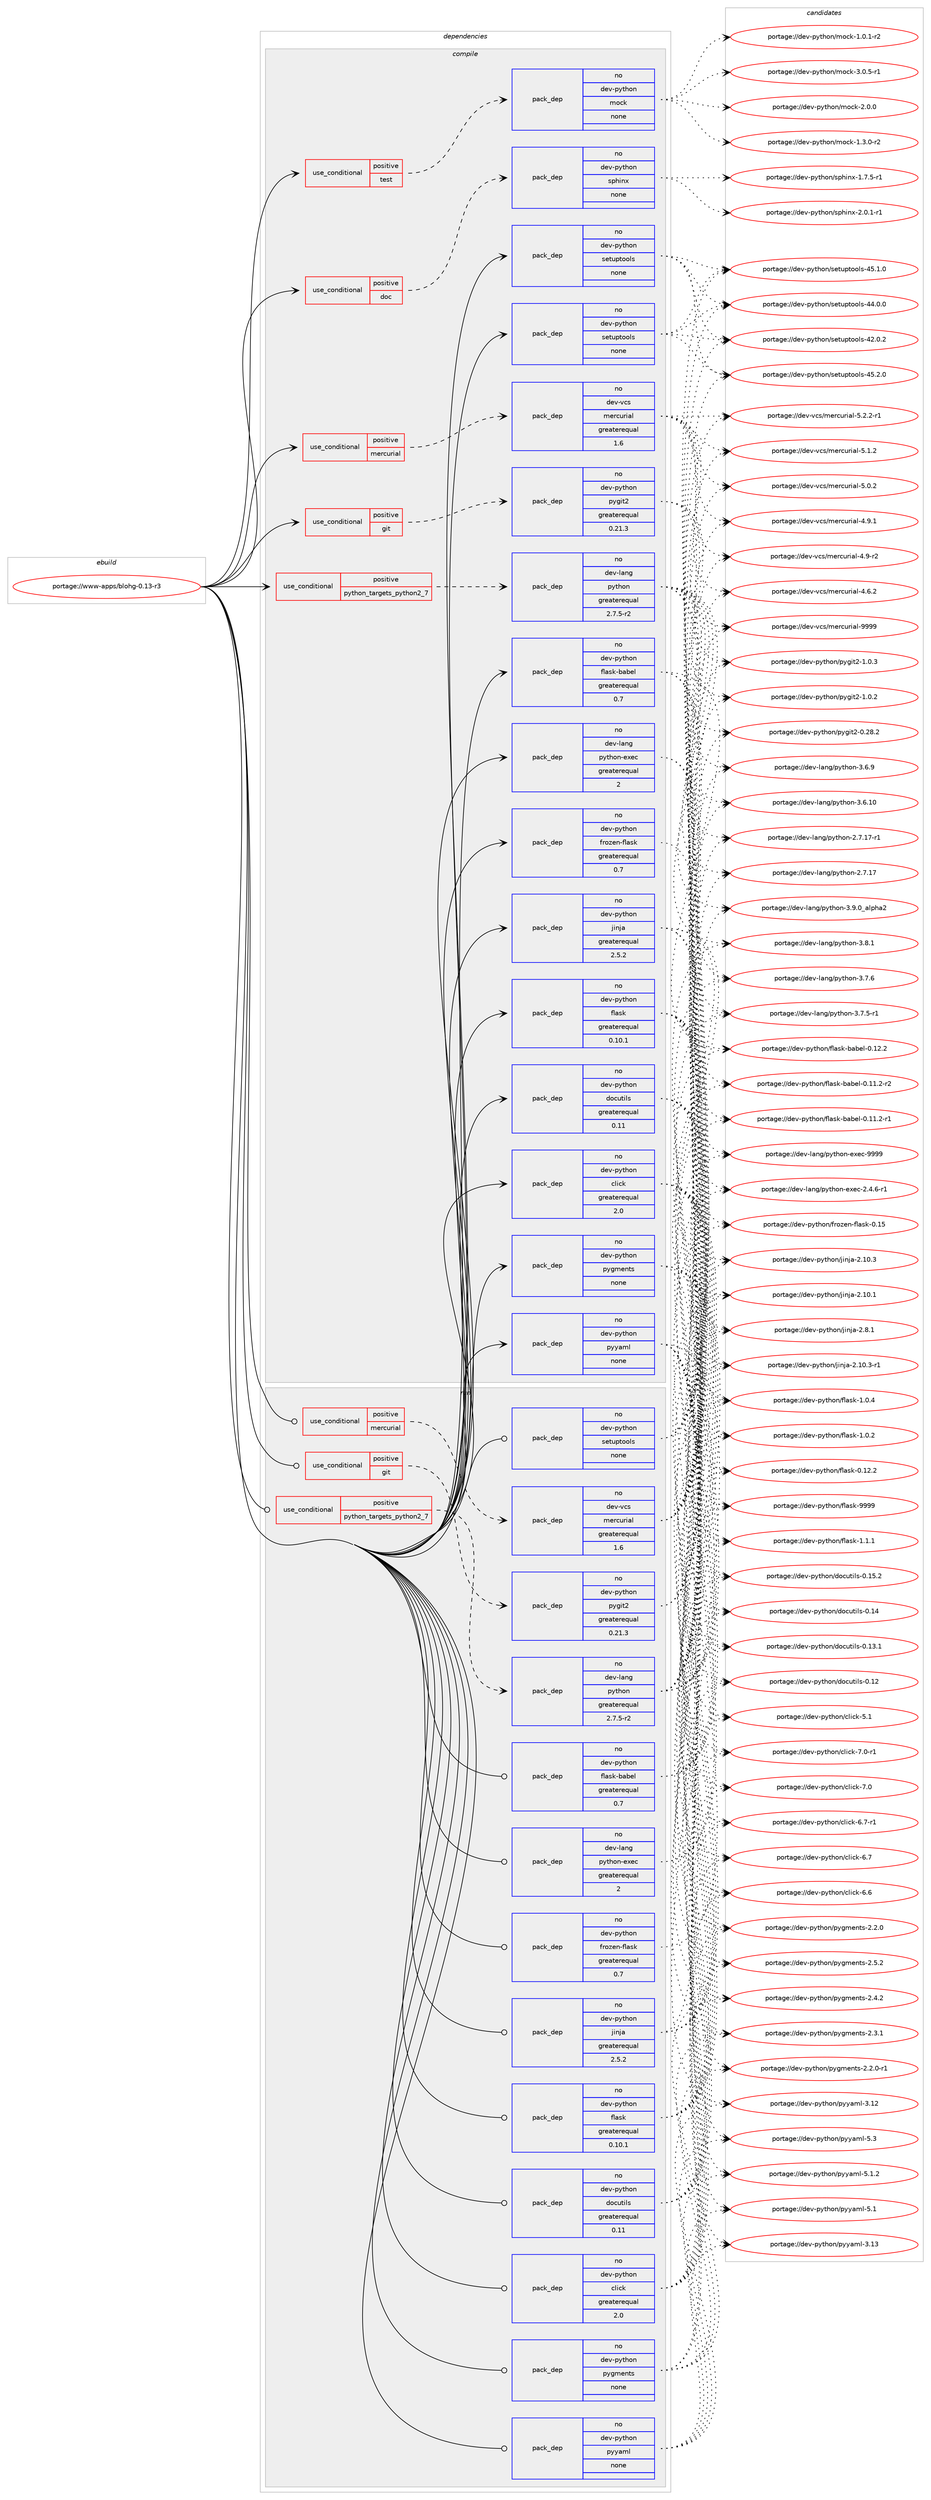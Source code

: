 digraph prolog {

# *************
# Graph options
# *************

newrank=true;
concentrate=true;
compound=true;
graph [rankdir=LR,fontname=Helvetica,fontsize=10,ranksep=1.5];#, ranksep=2.5, nodesep=0.2];
edge  [arrowhead=vee];
node  [fontname=Helvetica,fontsize=10];

# **********
# The ebuild
# **********

subgraph cluster_leftcol {
color=gray;
rank=same;
label=<<i>ebuild</i>>;
id [label="portage://www-apps/blohg-0.13-r3", color=red, width=4, href="../www-apps/blohg-0.13-r3.svg"];
}

# ****************
# The dependencies
# ****************

subgraph cluster_midcol {
color=gray;
label=<<i>dependencies</i>>;
subgraph cluster_compile {
fillcolor="#eeeeee";
style=filled;
label=<<i>compile</i>>;
subgraph cond6344 {
dependency35260 [label=<<TABLE BORDER="0" CELLBORDER="1" CELLSPACING="0" CELLPADDING="4"><TR><TD ROWSPAN="3" CELLPADDING="10">use_conditional</TD></TR><TR><TD>positive</TD></TR><TR><TD>doc</TD></TR></TABLE>>, shape=none, color=red];
subgraph pack28262 {
dependency35261 [label=<<TABLE BORDER="0" CELLBORDER="1" CELLSPACING="0" CELLPADDING="4" WIDTH="220"><TR><TD ROWSPAN="6" CELLPADDING="30">pack_dep</TD></TR><TR><TD WIDTH="110">no</TD></TR><TR><TD>dev-python</TD></TR><TR><TD>sphinx</TD></TR><TR><TD>none</TD></TR><TR><TD></TD></TR></TABLE>>, shape=none, color=blue];
}
dependency35260:e -> dependency35261:w [weight=20,style="dashed",arrowhead="vee"];
}
id:e -> dependency35260:w [weight=20,style="solid",arrowhead="vee"];
subgraph cond6345 {
dependency35262 [label=<<TABLE BORDER="0" CELLBORDER="1" CELLSPACING="0" CELLPADDING="4"><TR><TD ROWSPAN="3" CELLPADDING="10">use_conditional</TD></TR><TR><TD>positive</TD></TR><TR><TD>git</TD></TR></TABLE>>, shape=none, color=red];
subgraph pack28263 {
dependency35263 [label=<<TABLE BORDER="0" CELLBORDER="1" CELLSPACING="0" CELLPADDING="4" WIDTH="220"><TR><TD ROWSPAN="6" CELLPADDING="30">pack_dep</TD></TR><TR><TD WIDTH="110">no</TD></TR><TR><TD>dev-python</TD></TR><TR><TD>pygit2</TD></TR><TR><TD>greaterequal</TD></TR><TR><TD>0.21.3</TD></TR></TABLE>>, shape=none, color=blue];
}
dependency35262:e -> dependency35263:w [weight=20,style="dashed",arrowhead="vee"];
}
id:e -> dependency35262:w [weight=20,style="solid",arrowhead="vee"];
subgraph cond6346 {
dependency35264 [label=<<TABLE BORDER="0" CELLBORDER="1" CELLSPACING="0" CELLPADDING="4"><TR><TD ROWSPAN="3" CELLPADDING="10">use_conditional</TD></TR><TR><TD>positive</TD></TR><TR><TD>mercurial</TD></TR></TABLE>>, shape=none, color=red];
subgraph pack28264 {
dependency35265 [label=<<TABLE BORDER="0" CELLBORDER="1" CELLSPACING="0" CELLPADDING="4" WIDTH="220"><TR><TD ROWSPAN="6" CELLPADDING="30">pack_dep</TD></TR><TR><TD WIDTH="110">no</TD></TR><TR><TD>dev-vcs</TD></TR><TR><TD>mercurial</TD></TR><TR><TD>greaterequal</TD></TR><TR><TD>1.6</TD></TR></TABLE>>, shape=none, color=blue];
}
dependency35264:e -> dependency35265:w [weight=20,style="dashed",arrowhead="vee"];
}
id:e -> dependency35264:w [weight=20,style="solid",arrowhead="vee"];
subgraph cond6347 {
dependency35266 [label=<<TABLE BORDER="0" CELLBORDER="1" CELLSPACING="0" CELLPADDING="4"><TR><TD ROWSPAN="3" CELLPADDING="10">use_conditional</TD></TR><TR><TD>positive</TD></TR><TR><TD>python_targets_python2_7</TD></TR></TABLE>>, shape=none, color=red];
subgraph pack28265 {
dependency35267 [label=<<TABLE BORDER="0" CELLBORDER="1" CELLSPACING="0" CELLPADDING="4" WIDTH="220"><TR><TD ROWSPAN="6" CELLPADDING="30">pack_dep</TD></TR><TR><TD WIDTH="110">no</TD></TR><TR><TD>dev-lang</TD></TR><TR><TD>python</TD></TR><TR><TD>greaterequal</TD></TR><TR><TD>2.7.5-r2</TD></TR></TABLE>>, shape=none, color=blue];
}
dependency35266:e -> dependency35267:w [weight=20,style="dashed",arrowhead="vee"];
}
id:e -> dependency35266:w [weight=20,style="solid",arrowhead="vee"];
subgraph cond6348 {
dependency35268 [label=<<TABLE BORDER="0" CELLBORDER="1" CELLSPACING="0" CELLPADDING="4"><TR><TD ROWSPAN="3" CELLPADDING="10">use_conditional</TD></TR><TR><TD>positive</TD></TR><TR><TD>test</TD></TR></TABLE>>, shape=none, color=red];
subgraph pack28266 {
dependency35269 [label=<<TABLE BORDER="0" CELLBORDER="1" CELLSPACING="0" CELLPADDING="4" WIDTH="220"><TR><TD ROWSPAN="6" CELLPADDING="30">pack_dep</TD></TR><TR><TD WIDTH="110">no</TD></TR><TR><TD>dev-python</TD></TR><TR><TD>mock</TD></TR><TR><TD>none</TD></TR><TR><TD></TD></TR></TABLE>>, shape=none, color=blue];
}
dependency35268:e -> dependency35269:w [weight=20,style="dashed",arrowhead="vee"];
}
id:e -> dependency35268:w [weight=20,style="solid",arrowhead="vee"];
subgraph pack28267 {
dependency35270 [label=<<TABLE BORDER="0" CELLBORDER="1" CELLSPACING="0" CELLPADDING="4" WIDTH="220"><TR><TD ROWSPAN="6" CELLPADDING="30">pack_dep</TD></TR><TR><TD WIDTH="110">no</TD></TR><TR><TD>dev-lang</TD></TR><TR><TD>python-exec</TD></TR><TR><TD>greaterequal</TD></TR><TR><TD>2</TD></TR></TABLE>>, shape=none, color=blue];
}
id:e -> dependency35270:w [weight=20,style="solid",arrowhead="vee"];
subgraph pack28268 {
dependency35271 [label=<<TABLE BORDER="0" CELLBORDER="1" CELLSPACING="0" CELLPADDING="4" WIDTH="220"><TR><TD ROWSPAN="6" CELLPADDING="30">pack_dep</TD></TR><TR><TD WIDTH="110">no</TD></TR><TR><TD>dev-python</TD></TR><TR><TD>click</TD></TR><TR><TD>greaterequal</TD></TR><TR><TD>2.0</TD></TR></TABLE>>, shape=none, color=blue];
}
id:e -> dependency35271:w [weight=20,style="solid",arrowhead="vee"];
subgraph pack28269 {
dependency35272 [label=<<TABLE BORDER="0" CELLBORDER="1" CELLSPACING="0" CELLPADDING="4" WIDTH="220"><TR><TD ROWSPAN="6" CELLPADDING="30">pack_dep</TD></TR><TR><TD WIDTH="110">no</TD></TR><TR><TD>dev-python</TD></TR><TR><TD>docutils</TD></TR><TR><TD>greaterequal</TD></TR><TR><TD>0.11</TD></TR></TABLE>>, shape=none, color=blue];
}
id:e -> dependency35272:w [weight=20,style="solid",arrowhead="vee"];
subgraph pack28270 {
dependency35273 [label=<<TABLE BORDER="0" CELLBORDER="1" CELLSPACING="0" CELLPADDING="4" WIDTH="220"><TR><TD ROWSPAN="6" CELLPADDING="30">pack_dep</TD></TR><TR><TD WIDTH="110">no</TD></TR><TR><TD>dev-python</TD></TR><TR><TD>flask</TD></TR><TR><TD>greaterequal</TD></TR><TR><TD>0.10.1</TD></TR></TABLE>>, shape=none, color=blue];
}
id:e -> dependency35273:w [weight=20,style="solid",arrowhead="vee"];
subgraph pack28271 {
dependency35274 [label=<<TABLE BORDER="0" CELLBORDER="1" CELLSPACING="0" CELLPADDING="4" WIDTH="220"><TR><TD ROWSPAN="6" CELLPADDING="30">pack_dep</TD></TR><TR><TD WIDTH="110">no</TD></TR><TR><TD>dev-python</TD></TR><TR><TD>flask-babel</TD></TR><TR><TD>greaterequal</TD></TR><TR><TD>0.7</TD></TR></TABLE>>, shape=none, color=blue];
}
id:e -> dependency35274:w [weight=20,style="solid",arrowhead="vee"];
subgraph pack28272 {
dependency35275 [label=<<TABLE BORDER="0" CELLBORDER="1" CELLSPACING="0" CELLPADDING="4" WIDTH="220"><TR><TD ROWSPAN="6" CELLPADDING="30">pack_dep</TD></TR><TR><TD WIDTH="110">no</TD></TR><TR><TD>dev-python</TD></TR><TR><TD>frozen-flask</TD></TR><TR><TD>greaterequal</TD></TR><TR><TD>0.7</TD></TR></TABLE>>, shape=none, color=blue];
}
id:e -> dependency35275:w [weight=20,style="solid",arrowhead="vee"];
subgraph pack28273 {
dependency35276 [label=<<TABLE BORDER="0" CELLBORDER="1" CELLSPACING="0" CELLPADDING="4" WIDTH="220"><TR><TD ROWSPAN="6" CELLPADDING="30">pack_dep</TD></TR><TR><TD WIDTH="110">no</TD></TR><TR><TD>dev-python</TD></TR><TR><TD>jinja</TD></TR><TR><TD>greaterequal</TD></TR><TR><TD>2.5.2</TD></TR></TABLE>>, shape=none, color=blue];
}
id:e -> dependency35276:w [weight=20,style="solid",arrowhead="vee"];
subgraph pack28274 {
dependency35277 [label=<<TABLE BORDER="0" CELLBORDER="1" CELLSPACING="0" CELLPADDING="4" WIDTH="220"><TR><TD ROWSPAN="6" CELLPADDING="30">pack_dep</TD></TR><TR><TD WIDTH="110">no</TD></TR><TR><TD>dev-python</TD></TR><TR><TD>pygments</TD></TR><TR><TD>none</TD></TR><TR><TD></TD></TR></TABLE>>, shape=none, color=blue];
}
id:e -> dependency35277:w [weight=20,style="solid",arrowhead="vee"];
subgraph pack28275 {
dependency35278 [label=<<TABLE BORDER="0" CELLBORDER="1" CELLSPACING="0" CELLPADDING="4" WIDTH="220"><TR><TD ROWSPAN="6" CELLPADDING="30">pack_dep</TD></TR><TR><TD WIDTH="110">no</TD></TR><TR><TD>dev-python</TD></TR><TR><TD>pyyaml</TD></TR><TR><TD>none</TD></TR><TR><TD></TD></TR></TABLE>>, shape=none, color=blue];
}
id:e -> dependency35278:w [weight=20,style="solid",arrowhead="vee"];
subgraph pack28276 {
dependency35279 [label=<<TABLE BORDER="0" CELLBORDER="1" CELLSPACING="0" CELLPADDING="4" WIDTH="220"><TR><TD ROWSPAN="6" CELLPADDING="30">pack_dep</TD></TR><TR><TD WIDTH="110">no</TD></TR><TR><TD>dev-python</TD></TR><TR><TD>setuptools</TD></TR><TR><TD>none</TD></TR><TR><TD></TD></TR></TABLE>>, shape=none, color=blue];
}
id:e -> dependency35279:w [weight=20,style="solid",arrowhead="vee"];
subgraph pack28277 {
dependency35280 [label=<<TABLE BORDER="0" CELLBORDER="1" CELLSPACING="0" CELLPADDING="4" WIDTH="220"><TR><TD ROWSPAN="6" CELLPADDING="30">pack_dep</TD></TR><TR><TD WIDTH="110">no</TD></TR><TR><TD>dev-python</TD></TR><TR><TD>setuptools</TD></TR><TR><TD>none</TD></TR><TR><TD></TD></TR></TABLE>>, shape=none, color=blue];
}
id:e -> dependency35280:w [weight=20,style="solid",arrowhead="vee"];
}
subgraph cluster_compileandrun {
fillcolor="#eeeeee";
style=filled;
label=<<i>compile and run</i>>;
}
subgraph cluster_run {
fillcolor="#eeeeee";
style=filled;
label=<<i>run</i>>;
subgraph cond6349 {
dependency35281 [label=<<TABLE BORDER="0" CELLBORDER="1" CELLSPACING="0" CELLPADDING="4"><TR><TD ROWSPAN="3" CELLPADDING="10">use_conditional</TD></TR><TR><TD>positive</TD></TR><TR><TD>git</TD></TR></TABLE>>, shape=none, color=red];
subgraph pack28278 {
dependency35282 [label=<<TABLE BORDER="0" CELLBORDER="1" CELLSPACING="0" CELLPADDING="4" WIDTH="220"><TR><TD ROWSPAN="6" CELLPADDING="30">pack_dep</TD></TR><TR><TD WIDTH="110">no</TD></TR><TR><TD>dev-python</TD></TR><TR><TD>pygit2</TD></TR><TR><TD>greaterequal</TD></TR><TR><TD>0.21.3</TD></TR></TABLE>>, shape=none, color=blue];
}
dependency35281:e -> dependency35282:w [weight=20,style="dashed",arrowhead="vee"];
}
id:e -> dependency35281:w [weight=20,style="solid",arrowhead="odot"];
subgraph cond6350 {
dependency35283 [label=<<TABLE BORDER="0" CELLBORDER="1" CELLSPACING="0" CELLPADDING="4"><TR><TD ROWSPAN="3" CELLPADDING="10">use_conditional</TD></TR><TR><TD>positive</TD></TR><TR><TD>mercurial</TD></TR></TABLE>>, shape=none, color=red];
subgraph pack28279 {
dependency35284 [label=<<TABLE BORDER="0" CELLBORDER="1" CELLSPACING="0" CELLPADDING="4" WIDTH="220"><TR><TD ROWSPAN="6" CELLPADDING="30">pack_dep</TD></TR><TR><TD WIDTH="110">no</TD></TR><TR><TD>dev-vcs</TD></TR><TR><TD>mercurial</TD></TR><TR><TD>greaterequal</TD></TR><TR><TD>1.6</TD></TR></TABLE>>, shape=none, color=blue];
}
dependency35283:e -> dependency35284:w [weight=20,style="dashed",arrowhead="vee"];
}
id:e -> dependency35283:w [weight=20,style="solid",arrowhead="odot"];
subgraph cond6351 {
dependency35285 [label=<<TABLE BORDER="0" CELLBORDER="1" CELLSPACING="0" CELLPADDING="4"><TR><TD ROWSPAN="3" CELLPADDING="10">use_conditional</TD></TR><TR><TD>positive</TD></TR><TR><TD>python_targets_python2_7</TD></TR></TABLE>>, shape=none, color=red];
subgraph pack28280 {
dependency35286 [label=<<TABLE BORDER="0" CELLBORDER="1" CELLSPACING="0" CELLPADDING="4" WIDTH="220"><TR><TD ROWSPAN="6" CELLPADDING="30">pack_dep</TD></TR><TR><TD WIDTH="110">no</TD></TR><TR><TD>dev-lang</TD></TR><TR><TD>python</TD></TR><TR><TD>greaterequal</TD></TR><TR><TD>2.7.5-r2</TD></TR></TABLE>>, shape=none, color=blue];
}
dependency35285:e -> dependency35286:w [weight=20,style="dashed",arrowhead="vee"];
}
id:e -> dependency35285:w [weight=20,style="solid",arrowhead="odot"];
subgraph pack28281 {
dependency35287 [label=<<TABLE BORDER="0" CELLBORDER="1" CELLSPACING="0" CELLPADDING="4" WIDTH="220"><TR><TD ROWSPAN="6" CELLPADDING="30">pack_dep</TD></TR><TR><TD WIDTH="110">no</TD></TR><TR><TD>dev-lang</TD></TR><TR><TD>python-exec</TD></TR><TR><TD>greaterequal</TD></TR><TR><TD>2</TD></TR></TABLE>>, shape=none, color=blue];
}
id:e -> dependency35287:w [weight=20,style="solid",arrowhead="odot"];
subgraph pack28282 {
dependency35288 [label=<<TABLE BORDER="0" CELLBORDER="1" CELLSPACING="0" CELLPADDING="4" WIDTH="220"><TR><TD ROWSPAN="6" CELLPADDING="30">pack_dep</TD></TR><TR><TD WIDTH="110">no</TD></TR><TR><TD>dev-python</TD></TR><TR><TD>click</TD></TR><TR><TD>greaterequal</TD></TR><TR><TD>2.0</TD></TR></TABLE>>, shape=none, color=blue];
}
id:e -> dependency35288:w [weight=20,style="solid",arrowhead="odot"];
subgraph pack28283 {
dependency35289 [label=<<TABLE BORDER="0" CELLBORDER="1" CELLSPACING="0" CELLPADDING="4" WIDTH="220"><TR><TD ROWSPAN="6" CELLPADDING="30">pack_dep</TD></TR><TR><TD WIDTH="110">no</TD></TR><TR><TD>dev-python</TD></TR><TR><TD>docutils</TD></TR><TR><TD>greaterequal</TD></TR><TR><TD>0.11</TD></TR></TABLE>>, shape=none, color=blue];
}
id:e -> dependency35289:w [weight=20,style="solid",arrowhead="odot"];
subgraph pack28284 {
dependency35290 [label=<<TABLE BORDER="0" CELLBORDER="1" CELLSPACING="0" CELLPADDING="4" WIDTH="220"><TR><TD ROWSPAN="6" CELLPADDING="30">pack_dep</TD></TR><TR><TD WIDTH="110">no</TD></TR><TR><TD>dev-python</TD></TR><TR><TD>flask</TD></TR><TR><TD>greaterequal</TD></TR><TR><TD>0.10.1</TD></TR></TABLE>>, shape=none, color=blue];
}
id:e -> dependency35290:w [weight=20,style="solid",arrowhead="odot"];
subgraph pack28285 {
dependency35291 [label=<<TABLE BORDER="0" CELLBORDER="1" CELLSPACING="0" CELLPADDING="4" WIDTH="220"><TR><TD ROWSPAN="6" CELLPADDING="30">pack_dep</TD></TR><TR><TD WIDTH="110">no</TD></TR><TR><TD>dev-python</TD></TR><TR><TD>flask-babel</TD></TR><TR><TD>greaterequal</TD></TR><TR><TD>0.7</TD></TR></TABLE>>, shape=none, color=blue];
}
id:e -> dependency35291:w [weight=20,style="solid",arrowhead="odot"];
subgraph pack28286 {
dependency35292 [label=<<TABLE BORDER="0" CELLBORDER="1" CELLSPACING="0" CELLPADDING="4" WIDTH="220"><TR><TD ROWSPAN="6" CELLPADDING="30">pack_dep</TD></TR><TR><TD WIDTH="110">no</TD></TR><TR><TD>dev-python</TD></TR><TR><TD>frozen-flask</TD></TR><TR><TD>greaterequal</TD></TR><TR><TD>0.7</TD></TR></TABLE>>, shape=none, color=blue];
}
id:e -> dependency35292:w [weight=20,style="solid",arrowhead="odot"];
subgraph pack28287 {
dependency35293 [label=<<TABLE BORDER="0" CELLBORDER="1" CELLSPACING="0" CELLPADDING="4" WIDTH="220"><TR><TD ROWSPAN="6" CELLPADDING="30">pack_dep</TD></TR><TR><TD WIDTH="110">no</TD></TR><TR><TD>dev-python</TD></TR><TR><TD>jinja</TD></TR><TR><TD>greaterequal</TD></TR><TR><TD>2.5.2</TD></TR></TABLE>>, shape=none, color=blue];
}
id:e -> dependency35293:w [weight=20,style="solid",arrowhead="odot"];
subgraph pack28288 {
dependency35294 [label=<<TABLE BORDER="0" CELLBORDER="1" CELLSPACING="0" CELLPADDING="4" WIDTH="220"><TR><TD ROWSPAN="6" CELLPADDING="30">pack_dep</TD></TR><TR><TD WIDTH="110">no</TD></TR><TR><TD>dev-python</TD></TR><TR><TD>pygments</TD></TR><TR><TD>none</TD></TR><TR><TD></TD></TR></TABLE>>, shape=none, color=blue];
}
id:e -> dependency35294:w [weight=20,style="solid",arrowhead="odot"];
subgraph pack28289 {
dependency35295 [label=<<TABLE BORDER="0" CELLBORDER="1" CELLSPACING="0" CELLPADDING="4" WIDTH="220"><TR><TD ROWSPAN="6" CELLPADDING="30">pack_dep</TD></TR><TR><TD WIDTH="110">no</TD></TR><TR><TD>dev-python</TD></TR><TR><TD>pyyaml</TD></TR><TR><TD>none</TD></TR><TR><TD></TD></TR></TABLE>>, shape=none, color=blue];
}
id:e -> dependency35295:w [weight=20,style="solid",arrowhead="odot"];
subgraph pack28290 {
dependency35296 [label=<<TABLE BORDER="0" CELLBORDER="1" CELLSPACING="0" CELLPADDING="4" WIDTH="220"><TR><TD ROWSPAN="6" CELLPADDING="30">pack_dep</TD></TR><TR><TD WIDTH="110">no</TD></TR><TR><TD>dev-python</TD></TR><TR><TD>setuptools</TD></TR><TR><TD>none</TD></TR><TR><TD></TD></TR></TABLE>>, shape=none, color=blue];
}
id:e -> dependency35296:w [weight=20,style="solid",arrowhead="odot"];
}
}

# **************
# The candidates
# **************

subgraph cluster_choices {
rank=same;
color=gray;
label=<<i>candidates</i>>;

subgraph choice28262 {
color=black;
nodesep=1;
choice10010111845112121116104111110471151121041051101204550464846494511449 [label="portage://dev-python/sphinx-2.0.1-r1", color=red, width=4,href="../dev-python/sphinx-2.0.1-r1.svg"];
choice10010111845112121116104111110471151121041051101204549465546534511449 [label="portage://dev-python/sphinx-1.7.5-r1", color=red, width=4,href="../dev-python/sphinx-1.7.5-r1.svg"];
dependency35261:e -> choice10010111845112121116104111110471151121041051101204550464846494511449:w [style=dotted,weight="100"];
dependency35261:e -> choice10010111845112121116104111110471151121041051101204549465546534511449:w [style=dotted,weight="100"];
}
subgraph choice28263 {
color=black;
nodesep=1;
choice100101118451121211161041111104711212110310511650454946484651 [label="portage://dev-python/pygit2-1.0.3", color=red, width=4,href="../dev-python/pygit2-1.0.3.svg"];
choice100101118451121211161041111104711212110310511650454946484650 [label="portage://dev-python/pygit2-1.0.2", color=red, width=4,href="../dev-python/pygit2-1.0.2.svg"];
choice10010111845112121116104111110471121211031051165045484650564650 [label="portage://dev-python/pygit2-0.28.2", color=red, width=4,href="../dev-python/pygit2-0.28.2.svg"];
dependency35263:e -> choice100101118451121211161041111104711212110310511650454946484651:w [style=dotted,weight="100"];
dependency35263:e -> choice100101118451121211161041111104711212110310511650454946484650:w [style=dotted,weight="100"];
dependency35263:e -> choice10010111845112121116104111110471121211031051165045484650564650:w [style=dotted,weight="100"];
}
subgraph choice28264 {
color=black;
nodesep=1;
choice10010111845118991154710910111499117114105971084557575757 [label="portage://dev-vcs/mercurial-9999", color=red, width=4,href="../dev-vcs/mercurial-9999.svg"];
choice10010111845118991154710910111499117114105971084553465046504511449 [label="portage://dev-vcs/mercurial-5.2.2-r1", color=red, width=4,href="../dev-vcs/mercurial-5.2.2-r1.svg"];
choice1001011184511899115471091011149911711410597108455346494650 [label="portage://dev-vcs/mercurial-5.1.2", color=red, width=4,href="../dev-vcs/mercurial-5.1.2.svg"];
choice1001011184511899115471091011149911711410597108455346484650 [label="portage://dev-vcs/mercurial-5.0.2", color=red, width=4,href="../dev-vcs/mercurial-5.0.2.svg"];
choice1001011184511899115471091011149911711410597108455246574649 [label="portage://dev-vcs/mercurial-4.9.1", color=red, width=4,href="../dev-vcs/mercurial-4.9.1.svg"];
choice1001011184511899115471091011149911711410597108455246574511450 [label="portage://dev-vcs/mercurial-4.9-r2", color=red, width=4,href="../dev-vcs/mercurial-4.9-r2.svg"];
choice1001011184511899115471091011149911711410597108455246544650 [label="portage://dev-vcs/mercurial-4.6.2", color=red, width=4,href="../dev-vcs/mercurial-4.6.2.svg"];
dependency35265:e -> choice10010111845118991154710910111499117114105971084557575757:w [style=dotted,weight="100"];
dependency35265:e -> choice10010111845118991154710910111499117114105971084553465046504511449:w [style=dotted,weight="100"];
dependency35265:e -> choice1001011184511899115471091011149911711410597108455346494650:w [style=dotted,weight="100"];
dependency35265:e -> choice1001011184511899115471091011149911711410597108455346484650:w [style=dotted,weight="100"];
dependency35265:e -> choice1001011184511899115471091011149911711410597108455246574649:w [style=dotted,weight="100"];
dependency35265:e -> choice1001011184511899115471091011149911711410597108455246574511450:w [style=dotted,weight="100"];
dependency35265:e -> choice1001011184511899115471091011149911711410597108455246544650:w [style=dotted,weight="100"];
}
subgraph choice28265 {
color=black;
nodesep=1;
choice10010111845108971101034711212111610411111045514657464895971081121049750 [label="portage://dev-lang/python-3.9.0_alpha2", color=red, width=4,href="../dev-lang/python-3.9.0_alpha2.svg"];
choice100101118451089711010347112121116104111110455146564649 [label="portage://dev-lang/python-3.8.1", color=red, width=4,href="../dev-lang/python-3.8.1.svg"];
choice100101118451089711010347112121116104111110455146554654 [label="portage://dev-lang/python-3.7.6", color=red, width=4,href="../dev-lang/python-3.7.6.svg"];
choice1001011184510897110103471121211161041111104551465546534511449 [label="portage://dev-lang/python-3.7.5-r1", color=red, width=4,href="../dev-lang/python-3.7.5-r1.svg"];
choice100101118451089711010347112121116104111110455146544657 [label="portage://dev-lang/python-3.6.9", color=red, width=4,href="../dev-lang/python-3.6.9.svg"];
choice10010111845108971101034711212111610411111045514654464948 [label="portage://dev-lang/python-3.6.10", color=red, width=4,href="../dev-lang/python-3.6.10.svg"];
choice100101118451089711010347112121116104111110455046554649554511449 [label="portage://dev-lang/python-2.7.17-r1", color=red, width=4,href="../dev-lang/python-2.7.17-r1.svg"];
choice10010111845108971101034711212111610411111045504655464955 [label="portage://dev-lang/python-2.7.17", color=red, width=4,href="../dev-lang/python-2.7.17.svg"];
dependency35267:e -> choice10010111845108971101034711212111610411111045514657464895971081121049750:w [style=dotted,weight="100"];
dependency35267:e -> choice100101118451089711010347112121116104111110455146564649:w [style=dotted,weight="100"];
dependency35267:e -> choice100101118451089711010347112121116104111110455146554654:w [style=dotted,weight="100"];
dependency35267:e -> choice1001011184510897110103471121211161041111104551465546534511449:w [style=dotted,weight="100"];
dependency35267:e -> choice100101118451089711010347112121116104111110455146544657:w [style=dotted,weight="100"];
dependency35267:e -> choice10010111845108971101034711212111610411111045514654464948:w [style=dotted,weight="100"];
dependency35267:e -> choice100101118451089711010347112121116104111110455046554649554511449:w [style=dotted,weight="100"];
dependency35267:e -> choice10010111845108971101034711212111610411111045504655464955:w [style=dotted,weight="100"];
}
subgraph choice28266 {
color=black;
nodesep=1;
choice1001011184511212111610411111047109111991074551464846534511449 [label="portage://dev-python/mock-3.0.5-r1", color=red, width=4,href="../dev-python/mock-3.0.5-r1.svg"];
choice100101118451121211161041111104710911199107455046484648 [label="portage://dev-python/mock-2.0.0", color=red, width=4,href="../dev-python/mock-2.0.0.svg"];
choice1001011184511212111610411111047109111991074549465146484511450 [label="portage://dev-python/mock-1.3.0-r2", color=red, width=4,href="../dev-python/mock-1.3.0-r2.svg"];
choice1001011184511212111610411111047109111991074549464846494511450 [label="portage://dev-python/mock-1.0.1-r2", color=red, width=4,href="../dev-python/mock-1.0.1-r2.svg"];
dependency35269:e -> choice1001011184511212111610411111047109111991074551464846534511449:w [style=dotted,weight="100"];
dependency35269:e -> choice100101118451121211161041111104710911199107455046484648:w [style=dotted,weight="100"];
dependency35269:e -> choice1001011184511212111610411111047109111991074549465146484511450:w [style=dotted,weight="100"];
dependency35269:e -> choice1001011184511212111610411111047109111991074549464846494511450:w [style=dotted,weight="100"];
}
subgraph choice28267 {
color=black;
nodesep=1;
choice10010111845108971101034711212111610411111045101120101994557575757 [label="portage://dev-lang/python-exec-9999", color=red, width=4,href="../dev-lang/python-exec-9999.svg"];
choice10010111845108971101034711212111610411111045101120101994550465246544511449 [label="portage://dev-lang/python-exec-2.4.6-r1", color=red, width=4,href="../dev-lang/python-exec-2.4.6-r1.svg"];
dependency35270:e -> choice10010111845108971101034711212111610411111045101120101994557575757:w [style=dotted,weight="100"];
dependency35270:e -> choice10010111845108971101034711212111610411111045101120101994550465246544511449:w [style=dotted,weight="100"];
}
subgraph choice28268 {
color=black;
nodesep=1;
choice10010111845112121116104111110479910810599107455546484511449 [label="portage://dev-python/click-7.0-r1", color=red, width=4,href="../dev-python/click-7.0-r1.svg"];
choice1001011184511212111610411111047991081059910745554648 [label="portage://dev-python/click-7.0", color=red, width=4,href="../dev-python/click-7.0.svg"];
choice10010111845112121116104111110479910810599107455446554511449 [label="portage://dev-python/click-6.7-r1", color=red, width=4,href="../dev-python/click-6.7-r1.svg"];
choice1001011184511212111610411111047991081059910745544655 [label="portage://dev-python/click-6.7", color=red, width=4,href="../dev-python/click-6.7.svg"];
choice1001011184511212111610411111047991081059910745544654 [label="portage://dev-python/click-6.6", color=red, width=4,href="../dev-python/click-6.6.svg"];
choice1001011184511212111610411111047991081059910745534649 [label="portage://dev-python/click-5.1", color=red, width=4,href="../dev-python/click-5.1.svg"];
dependency35271:e -> choice10010111845112121116104111110479910810599107455546484511449:w [style=dotted,weight="100"];
dependency35271:e -> choice1001011184511212111610411111047991081059910745554648:w [style=dotted,weight="100"];
dependency35271:e -> choice10010111845112121116104111110479910810599107455446554511449:w [style=dotted,weight="100"];
dependency35271:e -> choice1001011184511212111610411111047991081059910745544655:w [style=dotted,weight="100"];
dependency35271:e -> choice1001011184511212111610411111047991081059910745544654:w [style=dotted,weight="100"];
dependency35271:e -> choice1001011184511212111610411111047991081059910745534649:w [style=dotted,weight="100"];
}
subgraph choice28269 {
color=black;
nodesep=1;
choice10010111845112121116104111110471001119911711610510811545484649534650 [label="portage://dev-python/docutils-0.15.2", color=red, width=4,href="../dev-python/docutils-0.15.2.svg"];
choice1001011184511212111610411111047100111991171161051081154548464952 [label="portage://dev-python/docutils-0.14", color=red, width=4,href="../dev-python/docutils-0.14.svg"];
choice10010111845112121116104111110471001119911711610510811545484649514649 [label="portage://dev-python/docutils-0.13.1", color=red, width=4,href="../dev-python/docutils-0.13.1.svg"];
choice1001011184511212111610411111047100111991171161051081154548464950 [label="portage://dev-python/docutils-0.12", color=red, width=4,href="../dev-python/docutils-0.12.svg"];
dependency35272:e -> choice10010111845112121116104111110471001119911711610510811545484649534650:w [style=dotted,weight="100"];
dependency35272:e -> choice1001011184511212111610411111047100111991171161051081154548464952:w [style=dotted,weight="100"];
dependency35272:e -> choice10010111845112121116104111110471001119911711610510811545484649514649:w [style=dotted,weight="100"];
dependency35272:e -> choice1001011184511212111610411111047100111991171161051081154548464950:w [style=dotted,weight="100"];
}
subgraph choice28270 {
color=black;
nodesep=1;
choice1001011184511212111610411111047102108971151074557575757 [label="portage://dev-python/flask-9999", color=red, width=4,href="../dev-python/flask-9999.svg"];
choice100101118451121211161041111104710210897115107454946494649 [label="portage://dev-python/flask-1.1.1", color=red, width=4,href="../dev-python/flask-1.1.1.svg"];
choice100101118451121211161041111104710210897115107454946484652 [label="portage://dev-python/flask-1.0.4", color=red, width=4,href="../dev-python/flask-1.0.4.svg"];
choice100101118451121211161041111104710210897115107454946484650 [label="portage://dev-python/flask-1.0.2", color=red, width=4,href="../dev-python/flask-1.0.2.svg"];
choice10010111845112121116104111110471021089711510745484649504650 [label="portage://dev-python/flask-0.12.2", color=red, width=4,href="../dev-python/flask-0.12.2.svg"];
dependency35273:e -> choice1001011184511212111610411111047102108971151074557575757:w [style=dotted,weight="100"];
dependency35273:e -> choice100101118451121211161041111104710210897115107454946494649:w [style=dotted,weight="100"];
dependency35273:e -> choice100101118451121211161041111104710210897115107454946484652:w [style=dotted,weight="100"];
dependency35273:e -> choice100101118451121211161041111104710210897115107454946484650:w [style=dotted,weight="100"];
dependency35273:e -> choice10010111845112121116104111110471021089711510745484649504650:w [style=dotted,weight="100"];
}
subgraph choice28271 {
color=black;
nodesep=1;
choice1001011184511212111610411111047102108971151074598979810110845484649504650 [label="portage://dev-python/flask-babel-0.12.2", color=red, width=4,href="../dev-python/flask-babel-0.12.2.svg"];
choice10010111845112121116104111110471021089711510745989798101108454846494946504511450 [label="portage://dev-python/flask-babel-0.11.2-r2", color=red, width=4,href="../dev-python/flask-babel-0.11.2-r2.svg"];
choice10010111845112121116104111110471021089711510745989798101108454846494946504511449 [label="portage://dev-python/flask-babel-0.11.2-r1", color=red, width=4,href="../dev-python/flask-babel-0.11.2-r1.svg"];
dependency35274:e -> choice1001011184511212111610411111047102108971151074598979810110845484649504650:w [style=dotted,weight="100"];
dependency35274:e -> choice10010111845112121116104111110471021089711510745989798101108454846494946504511450:w [style=dotted,weight="100"];
dependency35274:e -> choice10010111845112121116104111110471021089711510745989798101108454846494946504511449:w [style=dotted,weight="100"];
}
subgraph choice28272 {
color=black;
nodesep=1;
choice100101118451121211161041111104710211411112210111045102108971151074548464953 [label="portage://dev-python/frozen-flask-0.15", color=red, width=4,href="../dev-python/frozen-flask-0.15.svg"];
dependency35275:e -> choice100101118451121211161041111104710211411112210111045102108971151074548464953:w [style=dotted,weight="100"];
}
subgraph choice28273 {
color=black;
nodesep=1;
choice100101118451121211161041111104710610511010697455046564649 [label="portage://dev-python/jinja-2.8.1", color=red, width=4,href="../dev-python/jinja-2.8.1.svg"];
choice100101118451121211161041111104710610511010697455046494846514511449 [label="portage://dev-python/jinja-2.10.3-r1", color=red, width=4,href="../dev-python/jinja-2.10.3-r1.svg"];
choice10010111845112121116104111110471061051101069745504649484651 [label="portage://dev-python/jinja-2.10.3", color=red, width=4,href="../dev-python/jinja-2.10.3.svg"];
choice10010111845112121116104111110471061051101069745504649484649 [label="portage://dev-python/jinja-2.10.1", color=red, width=4,href="../dev-python/jinja-2.10.1.svg"];
dependency35276:e -> choice100101118451121211161041111104710610511010697455046564649:w [style=dotted,weight="100"];
dependency35276:e -> choice100101118451121211161041111104710610511010697455046494846514511449:w [style=dotted,weight="100"];
dependency35276:e -> choice10010111845112121116104111110471061051101069745504649484651:w [style=dotted,weight="100"];
dependency35276:e -> choice10010111845112121116104111110471061051101069745504649484649:w [style=dotted,weight="100"];
}
subgraph choice28274 {
color=black;
nodesep=1;
choice1001011184511212111610411111047112121103109101110116115455046534650 [label="portage://dev-python/pygments-2.5.2", color=red, width=4,href="../dev-python/pygments-2.5.2.svg"];
choice1001011184511212111610411111047112121103109101110116115455046524650 [label="portage://dev-python/pygments-2.4.2", color=red, width=4,href="../dev-python/pygments-2.4.2.svg"];
choice1001011184511212111610411111047112121103109101110116115455046514649 [label="portage://dev-python/pygments-2.3.1", color=red, width=4,href="../dev-python/pygments-2.3.1.svg"];
choice10010111845112121116104111110471121211031091011101161154550465046484511449 [label="portage://dev-python/pygments-2.2.0-r1", color=red, width=4,href="../dev-python/pygments-2.2.0-r1.svg"];
choice1001011184511212111610411111047112121103109101110116115455046504648 [label="portage://dev-python/pygments-2.2.0", color=red, width=4,href="../dev-python/pygments-2.2.0.svg"];
dependency35277:e -> choice1001011184511212111610411111047112121103109101110116115455046534650:w [style=dotted,weight="100"];
dependency35277:e -> choice1001011184511212111610411111047112121103109101110116115455046524650:w [style=dotted,weight="100"];
dependency35277:e -> choice1001011184511212111610411111047112121103109101110116115455046514649:w [style=dotted,weight="100"];
dependency35277:e -> choice10010111845112121116104111110471121211031091011101161154550465046484511449:w [style=dotted,weight="100"];
dependency35277:e -> choice1001011184511212111610411111047112121103109101110116115455046504648:w [style=dotted,weight="100"];
}
subgraph choice28275 {
color=black;
nodesep=1;
choice10010111845112121116104111110471121211219710910845534651 [label="portage://dev-python/pyyaml-5.3", color=red, width=4,href="../dev-python/pyyaml-5.3.svg"];
choice100101118451121211161041111104711212112197109108455346494650 [label="portage://dev-python/pyyaml-5.1.2", color=red, width=4,href="../dev-python/pyyaml-5.1.2.svg"];
choice10010111845112121116104111110471121211219710910845534649 [label="portage://dev-python/pyyaml-5.1", color=red, width=4,href="../dev-python/pyyaml-5.1.svg"];
choice1001011184511212111610411111047112121121971091084551464951 [label="portage://dev-python/pyyaml-3.13", color=red, width=4,href="../dev-python/pyyaml-3.13.svg"];
choice1001011184511212111610411111047112121121971091084551464950 [label="portage://dev-python/pyyaml-3.12", color=red, width=4,href="../dev-python/pyyaml-3.12.svg"];
dependency35278:e -> choice10010111845112121116104111110471121211219710910845534651:w [style=dotted,weight="100"];
dependency35278:e -> choice100101118451121211161041111104711212112197109108455346494650:w [style=dotted,weight="100"];
dependency35278:e -> choice10010111845112121116104111110471121211219710910845534649:w [style=dotted,weight="100"];
dependency35278:e -> choice1001011184511212111610411111047112121121971091084551464951:w [style=dotted,weight="100"];
dependency35278:e -> choice1001011184511212111610411111047112121121971091084551464950:w [style=dotted,weight="100"];
}
subgraph choice28276 {
color=black;
nodesep=1;
choice100101118451121211161041111104711510111611711211611111110811545525346504648 [label="portage://dev-python/setuptools-45.2.0", color=red, width=4,href="../dev-python/setuptools-45.2.0.svg"];
choice100101118451121211161041111104711510111611711211611111110811545525346494648 [label="portage://dev-python/setuptools-45.1.0", color=red, width=4,href="../dev-python/setuptools-45.1.0.svg"];
choice100101118451121211161041111104711510111611711211611111110811545525246484648 [label="portage://dev-python/setuptools-44.0.0", color=red, width=4,href="../dev-python/setuptools-44.0.0.svg"];
choice100101118451121211161041111104711510111611711211611111110811545525046484650 [label="portage://dev-python/setuptools-42.0.2", color=red, width=4,href="../dev-python/setuptools-42.0.2.svg"];
dependency35279:e -> choice100101118451121211161041111104711510111611711211611111110811545525346504648:w [style=dotted,weight="100"];
dependency35279:e -> choice100101118451121211161041111104711510111611711211611111110811545525346494648:w [style=dotted,weight="100"];
dependency35279:e -> choice100101118451121211161041111104711510111611711211611111110811545525246484648:w [style=dotted,weight="100"];
dependency35279:e -> choice100101118451121211161041111104711510111611711211611111110811545525046484650:w [style=dotted,weight="100"];
}
subgraph choice28277 {
color=black;
nodesep=1;
choice100101118451121211161041111104711510111611711211611111110811545525346504648 [label="portage://dev-python/setuptools-45.2.0", color=red, width=4,href="../dev-python/setuptools-45.2.0.svg"];
choice100101118451121211161041111104711510111611711211611111110811545525346494648 [label="portage://dev-python/setuptools-45.1.0", color=red, width=4,href="../dev-python/setuptools-45.1.0.svg"];
choice100101118451121211161041111104711510111611711211611111110811545525246484648 [label="portage://dev-python/setuptools-44.0.0", color=red, width=4,href="../dev-python/setuptools-44.0.0.svg"];
choice100101118451121211161041111104711510111611711211611111110811545525046484650 [label="portage://dev-python/setuptools-42.0.2", color=red, width=4,href="../dev-python/setuptools-42.0.2.svg"];
dependency35280:e -> choice100101118451121211161041111104711510111611711211611111110811545525346504648:w [style=dotted,weight="100"];
dependency35280:e -> choice100101118451121211161041111104711510111611711211611111110811545525346494648:w [style=dotted,weight="100"];
dependency35280:e -> choice100101118451121211161041111104711510111611711211611111110811545525246484648:w [style=dotted,weight="100"];
dependency35280:e -> choice100101118451121211161041111104711510111611711211611111110811545525046484650:w [style=dotted,weight="100"];
}
subgraph choice28278 {
color=black;
nodesep=1;
choice100101118451121211161041111104711212110310511650454946484651 [label="portage://dev-python/pygit2-1.0.3", color=red, width=4,href="../dev-python/pygit2-1.0.3.svg"];
choice100101118451121211161041111104711212110310511650454946484650 [label="portage://dev-python/pygit2-1.0.2", color=red, width=4,href="../dev-python/pygit2-1.0.2.svg"];
choice10010111845112121116104111110471121211031051165045484650564650 [label="portage://dev-python/pygit2-0.28.2", color=red, width=4,href="../dev-python/pygit2-0.28.2.svg"];
dependency35282:e -> choice100101118451121211161041111104711212110310511650454946484651:w [style=dotted,weight="100"];
dependency35282:e -> choice100101118451121211161041111104711212110310511650454946484650:w [style=dotted,weight="100"];
dependency35282:e -> choice10010111845112121116104111110471121211031051165045484650564650:w [style=dotted,weight="100"];
}
subgraph choice28279 {
color=black;
nodesep=1;
choice10010111845118991154710910111499117114105971084557575757 [label="portage://dev-vcs/mercurial-9999", color=red, width=4,href="../dev-vcs/mercurial-9999.svg"];
choice10010111845118991154710910111499117114105971084553465046504511449 [label="portage://dev-vcs/mercurial-5.2.2-r1", color=red, width=4,href="../dev-vcs/mercurial-5.2.2-r1.svg"];
choice1001011184511899115471091011149911711410597108455346494650 [label="portage://dev-vcs/mercurial-5.1.2", color=red, width=4,href="../dev-vcs/mercurial-5.1.2.svg"];
choice1001011184511899115471091011149911711410597108455346484650 [label="portage://dev-vcs/mercurial-5.0.2", color=red, width=4,href="../dev-vcs/mercurial-5.0.2.svg"];
choice1001011184511899115471091011149911711410597108455246574649 [label="portage://dev-vcs/mercurial-4.9.1", color=red, width=4,href="../dev-vcs/mercurial-4.9.1.svg"];
choice1001011184511899115471091011149911711410597108455246574511450 [label="portage://dev-vcs/mercurial-4.9-r2", color=red, width=4,href="../dev-vcs/mercurial-4.9-r2.svg"];
choice1001011184511899115471091011149911711410597108455246544650 [label="portage://dev-vcs/mercurial-4.6.2", color=red, width=4,href="../dev-vcs/mercurial-4.6.2.svg"];
dependency35284:e -> choice10010111845118991154710910111499117114105971084557575757:w [style=dotted,weight="100"];
dependency35284:e -> choice10010111845118991154710910111499117114105971084553465046504511449:w [style=dotted,weight="100"];
dependency35284:e -> choice1001011184511899115471091011149911711410597108455346494650:w [style=dotted,weight="100"];
dependency35284:e -> choice1001011184511899115471091011149911711410597108455346484650:w [style=dotted,weight="100"];
dependency35284:e -> choice1001011184511899115471091011149911711410597108455246574649:w [style=dotted,weight="100"];
dependency35284:e -> choice1001011184511899115471091011149911711410597108455246574511450:w [style=dotted,weight="100"];
dependency35284:e -> choice1001011184511899115471091011149911711410597108455246544650:w [style=dotted,weight="100"];
}
subgraph choice28280 {
color=black;
nodesep=1;
choice10010111845108971101034711212111610411111045514657464895971081121049750 [label="portage://dev-lang/python-3.9.0_alpha2", color=red, width=4,href="../dev-lang/python-3.9.0_alpha2.svg"];
choice100101118451089711010347112121116104111110455146564649 [label="portage://dev-lang/python-3.8.1", color=red, width=4,href="../dev-lang/python-3.8.1.svg"];
choice100101118451089711010347112121116104111110455146554654 [label="portage://dev-lang/python-3.7.6", color=red, width=4,href="../dev-lang/python-3.7.6.svg"];
choice1001011184510897110103471121211161041111104551465546534511449 [label="portage://dev-lang/python-3.7.5-r1", color=red, width=4,href="../dev-lang/python-3.7.5-r1.svg"];
choice100101118451089711010347112121116104111110455146544657 [label="portage://dev-lang/python-3.6.9", color=red, width=4,href="../dev-lang/python-3.6.9.svg"];
choice10010111845108971101034711212111610411111045514654464948 [label="portage://dev-lang/python-3.6.10", color=red, width=4,href="../dev-lang/python-3.6.10.svg"];
choice100101118451089711010347112121116104111110455046554649554511449 [label="portage://dev-lang/python-2.7.17-r1", color=red, width=4,href="../dev-lang/python-2.7.17-r1.svg"];
choice10010111845108971101034711212111610411111045504655464955 [label="portage://dev-lang/python-2.7.17", color=red, width=4,href="../dev-lang/python-2.7.17.svg"];
dependency35286:e -> choice10010111845108971101034711212111610411111045514657464895971081121049750:w [style=dotted,weight="100"];
dependency35286:e -> choice100101118451089711010347112121116104111110455146564649:w [style=dotted,weight="100"];
dependency35286:e -> choice100101118451089711010347112121116104111110455146554654:w [style=dotted,weight="100"];
dependency35286:e -> choice1001011184510897110103471121211161041111104551465546534511449:w [style=dotted,weight="100"];
dependency35286:e -> choice100101118451089711010347112121116104111110455146544657:w [style=dotted,weight="100"];
dependency35286:e -> choice10010111845108971101034711212111610411111045514654464948:w [style=dotted,weight="100"];
dependency35286:e -> choice100101118451089711010347112121116104111110455046554649554511449:w [style=dotted,weight="100"];
dependency35286:e -> choice10010111845108971101034711212111610411111045504655464955:w [style=dotted,weight="100"];
}
subgraph choice28281 {
color=black;
nodesep=1;
choice10010111845108971101034711212111610411111045101120101994557575757 [label="portage://dev-lang/python-exec-9999", color=red, width=4,href="../dev-lang/python-exec-9999.svg"];
choice10010111845108971101034711212111610411111045101120101994550465246544511449 [label="portage://dev-lang/python-exec-2.4.6-r1", color=red, width=4,href="../dev-lang/python-exec-2.4.6-r1.svg"];
dependency35287:e -> choice10010111845108971101034711212111610411111045101120101994557575757:w [style=dotted,weight="100"];
dependency35287:e -> choice10010111845108971101034711212111610411111045101120101994550465246544511449:w [style=dotted,weight="100"];
}
subgraph choice28282 {
color=black;
nodesep=1;
choice10010111845112121116104111110479910810599107455546484511449 [label="portage://dev-python/click-7.0-r1", color=red, width=4,href="../dev-python/click-7.0-r1.svg"];
choice1001011184511212111610411111047991081059910745554648 [label="portage://dev-python/click-7.0", color=red, width=4,href="../dev-python/click-7.0.svg"];
choice10010111845112121116104111110479910810599107455446554511449 [label="portage://dev-python/click-6.7-r1", color=red, width=4,href="../dev-python/click-6.7-r1.svg"];
choice1001011184511212111610411111047991081059910745544655 [label="portage://dev-python/click-6.7", color=red, width=4,href="../dev-python/click-6.7.svg"];
choice1001011184511212111610411111047991081059910745544654 [label="portage://dev-python/click-6.6", color=red, width=4,href="../dev-python/click-6.6.svg"];
choice1001011184511212111610411111047991081059910745534649 [label="portage://dev-python/click-5.1", color=red, width=4,href="../dev-python/click-5.1.svg"];
dependency35288:e -> choice10010111845112121116104111110479910810599107455546484511449:w [style=dotted,weight="100"];
dependency35288:e -> choice1001011184511212111610411111047991081059910745554648:w [style=dotted,weight="100"];
dependency35288:e -> choice10010111845112121116104111110479910810599107455446554511449:w [style=dotted,weight="100"];
dependency35288:e -> choice1001011184511212111610411111047991081059910745544655:w [style=dotted,weight="100"];
dependency35288:e -> choice1001011184511212111610411111047991081059910745544654:w [style=dotted,weight="100"];
dependency35288:e -> choice1001011184511212111610411111047991081059910745534649:w [style=dotted,weight="100"];
}
subgraph choice28283 {
color=black;
nodesep=1;
choice10010111845112121116104111110471001119911711610510811545484649534650 [label="portage://dev-python/docutils-0.15.2", color=red, width=4,href="../dev-python/docutils-0.15.2.svg"];
choice1001011184511212111610411111047100111991171161051081154548464952 [label="portage://dev-python/docutils-0.14", color=red, width=4,href="../dev-python/docutils-0.14.svg"];
choice10010111845112121116104111110471001119911711610510811545484649514649 [label="portage://dev-python/docutils-0.13.1", color=red, width=4,href="../dev-python/docutils-0.13.1.svg"];
choice1001011184511212111610411111047100111991171161051081154548464950 [label="portage://dev-python/docutils-0.12", color=red, width=4,href="../dev-python/docutils-0.12.svg"];
dependency35289:e -> choice10010111845112121116104111110471001119911711610510811545484649534650:w [style=dotted,weight="100"];
dependency35289:e -> choice1001011184511212111610411111047100111991171161051081154548464952:w [style=dotted,weight="100"];
dependency35289:e -> choice10010111845112121116104111110471001119911711610510811545484649514649:w [style=dotted,weight="100"];
dependency35289:e -> choice1001011184511212111610411111047100111991171161051081154548464950:w [style=dotted,weight="100"];
}
subgraph choice28284 {
color=black;
nodesep=1;
choice1001011184511212111610411111047102108971151074557575757 [label="portage://dev-python/flask-9999", color=red, width=4,href="../dev-python/flask-9999.svg"];
choice100101118451121211161041111104710210897115107454946494649 [label="portage://dev-python/flask-1.1.1", color=red, width=4,href="../dev-python/flask-1.1.1.svg"];
choice100101118451121211161041111104710210897115107454946484652 [label="portage://dev-python/flask-1.0.4", color=red, width=4,href="../dev-python/flask-1.0.4.svg"];
choice100101118451121211161041111104710210897115107454946484650 [label="portage://dev-python/flask-1.0.2", color=red, width=4,href="../dev-python/flask-1.0.2.svg"];
choice10010111845112121116104111110471021089711510745484649504650 [label="portage://dev-python/flask-0.12.2", color=red, width=4,href="../dev-python/flask-0.12.2.svg"];
dependency35290:e -> choice1001011184511212111610411111047102108971151074557575757:w [style=dotted,weight="100"];
dependency35290:e -> choice100101118451121211161041111104710210897115107454946494649:w [style=dotted,weight="100"];
dependency35290:e -> choice100101118451121211161041111104710210897115107454946484652:w [style=dotted,weight="100"];
dependency35290:e -> choice100101118451121211161041111104710210897115107454946484650:w [style=dotted,weight="100"];
dependency35290:e -> choice10010111845112121116104111110471021089711510745484649504650:w [style=dotted,weight="100"];
}
subgraph choice28285 {
color=black;
nodesep=1;
choice1001011184511212111610411111047102108971151074598979810110845484649504650 [label="portage://dev-python/flask-babel-0.12.2", color=red, width=4,href="../dev-python/flask-babel-0.12.2.svg"];
choice10010111845112121116104111110471021089711510745989798101108454846494946504511450 [label="portage://dev-python/flask-babel-0.11.2-r2", color=red, width=4,href="../dev-python/flask-babel-0.11.2-r2.svg"];
choice10010111845112121116104111110471021089711510745989798101108454846494946504511449 [label="portage://dev-python/flask-babel-0.11.2-r1", color=red, width=4,href="../dev-python/flask-babel-0.11.2-r1.svg"];
dependency35291:e -> choice1001011184511212111610411111047102108971151074598979810110845484649504650:w [style=dotted,weight="100"];
dependency35291:e -> choice10010111845112121116104111110471021089711510745989798101108454846494946504511450:w [style=dotted,weight="100"];
dependency35291:e -> choice10010111845112121116104111110471021089711510745989798101108454846494946504511449:w [style=dotted,weight="100"];
}
subgraph choice28286 {
color=black;
nodesep=1;
choice100101118451121211161041111104710211411112210111045102108971151074548464953 [label="portage://dev-python/frozen-flask-0.15", color=red, width=4,href="../dev-python/frozen-flask-0.15.svg"];
dependency35292:e -> choice100101118451121211161041111104710211411112210111045102108971151074548464953:w [style=dotted,weight="100"];
}
subgraph choice28287 {
color=black;
nodesep=1;
choice100101118451121211161041111104710610511010697455046564649 [label="portage://dev-python/jinja-2.8.1", color=red, width=4,href="../dev-python/jinja-2.8.1.svg"];
choice100101118451121211161041111104710610511010697455046494846514511449 [label="portage://dev-python/jinja-2.10.3-r1", color=red, width=4,href="../dev-python/jinja-2.10.3-r1.svg"];
choice10010111845112121116104111110471061051101069745504649484651 [label="portage://dev-python/jinja-2.10.3", color=red, width=4,href="../dev-python/jinja-2.10.3.svg"];
choice10010111845112121116104111110471061051101069745504649484649 [label="portage://dev-python/jinja-2.10.1", color=red, width=4,href="../dev-python/jinja-2.10.1.svg"];
dependency35293:e -> choice100101118451121211161041111104710610511010697455046564649:w [style=dotted,weight="100"];
dependency35293:e -> choice100101118451121211161041111104710610511010697455046494846514511449:w [style=dotted,weight="100"];
dependency35293:e -> choice10010111845112121116104111110471061051101069745504649484651:w [style=dotted,weight="100"];
dependency35293:e -> choice10010111845112121116104111110471061051101069745504649484649:w [style=dotted,weight="100"];
}
subgraph choice28288 {
color=black;
nodesep=1;
choice1001011184511212111610411111047112121103109101110116115455046534650 [label="portage://dev-python/pygments-2.5.2", color=red, width=4,href="../dev-python/pygments-2.5.2.svg"];
choice1001011184511212111610411111047112121103109101110116115455046524650 [label="portage://dev-python/pygments-2.4.2", color=red, width=4,href="../dev-python/pygments-2.4.2.svg"];
choice1001011184511212111610411111047112121103109101110116115455046514649 [label="portage://dev-python/pygments-2.3.1", color=red, width=4,href="../dev-python/pygments-2.3.1.svg"];
choice10010111845112121116104111110471121211031091011101161154550465046484511449 [label="portage://dev-python/pygments-2.2.0-r1", color=red, width=4,href="../dev-python/pygments-2.2.0-r1.svg"];
choice1001011184511212111610411111047112121103109101110116115455046504648 [label="portage://dev-python/pygments-2.2.0", color=red, width=4,href="../dev-python/pygments-2.2.0.svg"];
dependency35294:e -> choice1001011184511212111610411111047112121103109101110116115455046534650:w [style=dotted,weight="100"];
dependency35294:e -> choice1001011184511212111610411111047112121103109101110116115455046524650:w [style=dotted,weight="100"];
dependency35294:e -> choice1001011184511212111610411111047112121103109101110116115455046514649:w [style=dotted,weight="100"];
dependency35294:e -> choice10010111845112121116104111110471121211031091011101161154550465046484511449:w [style=dotted,weight="100"];
dependency35294:e -> choice1001011184511212111610411111047112121103109101110116115455046504648:w [style=dotted,weight="100"];
}
subgraph choice28289 {
color=black;
nodesep=1;
choice10010111845112121116104111110471121211219710910845534651 [label="portage://dev-python/pyyaml-5.3", color=red, width=4,href="../dev-python/pyyaml-5.3.svg"];
choice100101118451121211161041111104711212112197109108455346494650 [label="portage://dev-python/pyyaml-5.1.2", color=red, width=4,href="../dev-python/pyyaml-5.1.2.svg"];
choice10010111845112121116104111110471121211219710910845534649 [label="portage://dev-python/pyyaml-5.1", color=red, width=4,href="../dev-python/pyyaml-5.1.svg"];
choice1001011184511212111610411111047112121121971091084551464951 [label="portage://dev-python/pyyaml-3.13", color=red, width=4,href="../dev-python/pyyaml-3.13.svg"];
choice1001011184511212111610411111047112121121971091084551464950 [label="portage://dev-python/pyyaml-3.12", color=red, width=4,href="../dev-python/pyyaml-3.12.svg"];
dependency35295:e -> choice10010111845112121116104111110471121211219710910845534651:w [style=dotted,weight="100"];
dependency35295:e -> choice100101118451121211161041111104711212112197109108455346494650:w [style=dotted,weight="100"];
dependency35295:e -> choice10010111845112121116104111110471121211219710910845534649:w [style=dotted,weight="100"];
dependency35295:e -> choice1001011184511212111610411111047112121121971091084551464951:w [style=dotted,weight="100"];
dependency35295:e -> choice1001011184511212111610411111047112121121971091084551464950:w [style=dotted,weight="100"];
}
subgraph choice28290 {
color=black;
nodesep=1;
choice100101118451121211161041111104711510111611711211611111110811545525346504648 [label="portage://dev-python/setuptools-45.2.0", color=red, width=4,href="../dev-python/setuptools-45.2.0.svg"];
choice100101118451121211161041111104711510111611711211611111110811545525346494648 [label="portage://dev-python/setuptools-45.1.0", color=red, width=4,href="../dev-python/setuptools-45.1.0.svg"];
choice100101118451121211161041111104711510111611711211611111110811545525246484648 [label="portage://dev-python/setuptools-44.0.0", color=red, width=4,href="../dev-python/setuptools-44.0.0.svg"];
choice100101118451121211161041111104711510111611711211611111110811545525046484650 [label="portage://dev-python/setuptools-42.0.2", color=red, width=4,href="../dev-python/setuptools-42.0.2.svg"];
dependency35296:e -> choice100101118451121211161041111104711510111611711211611111110811545525346504648:w [style=dotted,weight="100"];
dependency35296:e -> choice100101118451121211161041111104711510111611711211611111110811545525346494648:w [style=dotted,weight="100"];
dependency35296:e -> choice100101118451121211161041111104711510111611711211611111110811545525246484648:w [style=dotted,weight="100"];
dependency35296:e -> choice100101118451121211161041111104711510111611711211611111110811545525046484650:w [style=dotted,weight="100"];
}
}

}
